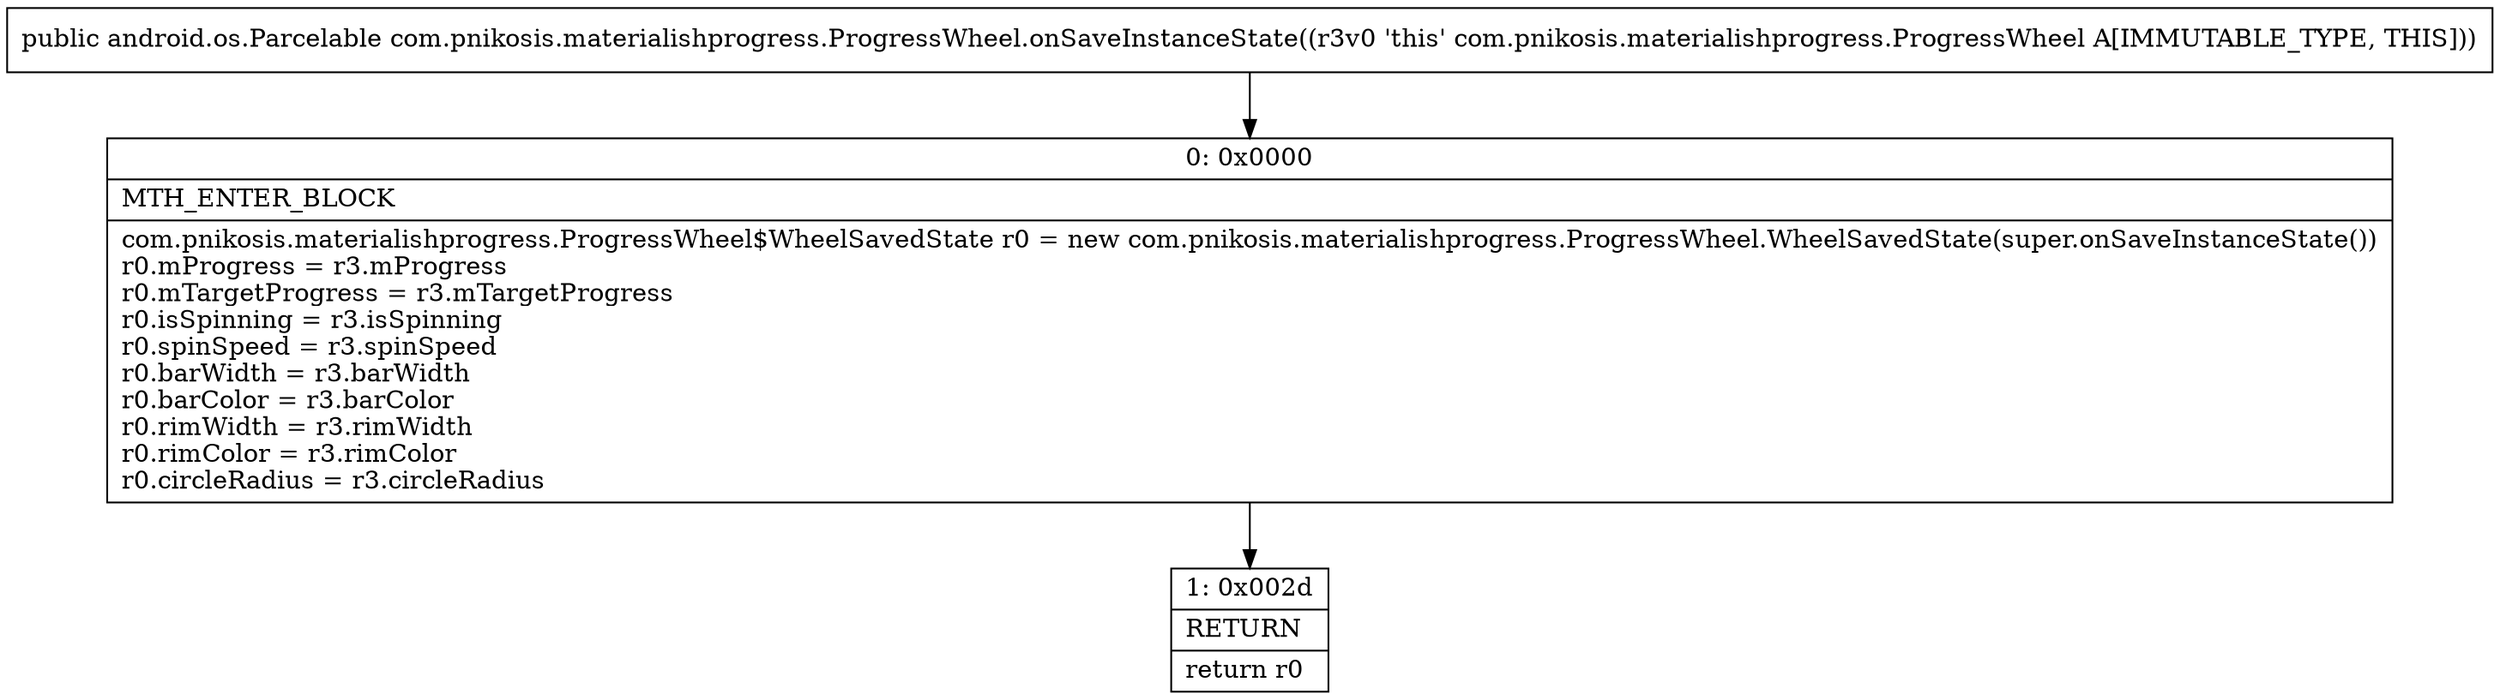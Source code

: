 digraph "CFG forcom.pnikosis.materialishprogress.ProgressWheel.onSaveInstanceState()Landroid\/os\/Parcelable;" {
Node_0 [shape=record,label="{0\:\ 0x0000|MTH_ENTER_BLOCK\l|com.pnikosis.materialishprogress.ProgressWheel$WheelSavedState r0 = new com.pnikosis.materialishprogress.ProgressWheel.WheelSavedState(super.onSaveInstanceState())\lr0.mProgress = r3.mProgress\lr0.mTargetProgress = r3.mTargetProgress\lr0.isSpinning = r3.isSpinning\lr0.spinSpeed = r3.spinSpeed\lr0.barWidth = r3.barWidth\lr0.barColor = r3.barColor\lr0.rimWidth = r3.rimWidth\lr0.rimColor = r3.rimColor\lr0.circleRadius = r3.circleRadius\l}"];
Node_1 [shape=record,label="{1\:\ 0x002d|RETURN\l|return r0\l}"];
MethodNode[shape=record,label="{public android.os.Parcelable com.pnikosis.materialishprogress.ProgressWheel.onSaveInstanceState((r3v0 'this' com.pnikosis.materialishprogress.ProgressWheel A[IMMUTABLE_TYPE, THIS])) }"];
MethodNode -> Node_0;
Node_0 -> Node_1;
}

